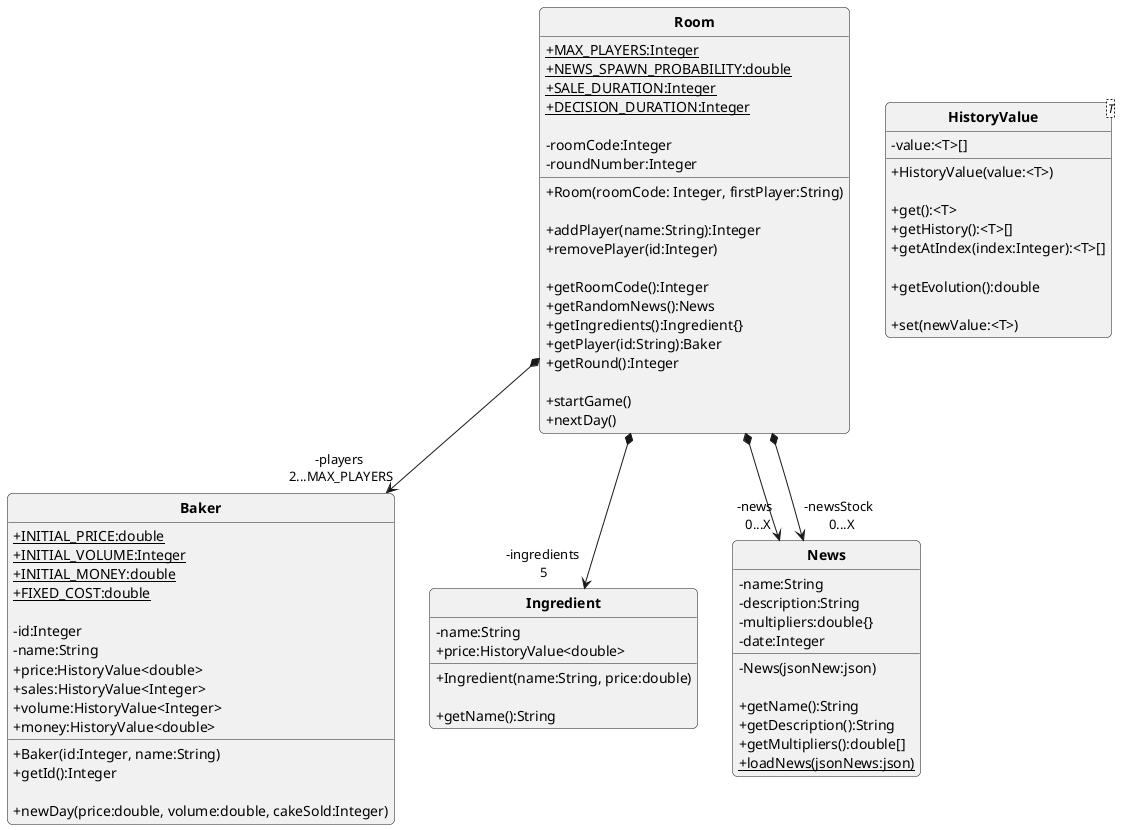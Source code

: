 @startuml
'https://plantuml.com/class-diagram

skinparam style strictuml
skinparam classAttributeIconSize 0
skinparam classFontStyle Bold
skinparam roundcorner 10
hide enum methods

class Room {

    + {static}MAX_PLAYERS:Integer
    + {static}NEWS_SPAWN_PROBABILITY:double
    + {static}SALE_DURATION:Integer
    + {static}DECISION_DURATION:Integer
    
    - roomCode:Integer
    - roundNumber:Integer
    + Room(roomCode: Integer, firstPlayer:String)

    + addPlayer(name:String):Integer
    + removePlayer(id:Integer)

    + getRoomCode():Integer
    + getRandomNews():News
    + getIngredients():Ingredient{}
    + getPlayer(id:String):Baker
    + getRound():Integer

    + startGame()
    + nextDay()

}

Room *--> "-players \n2...MAX_PLAYERS" Baker
Room *--> "-ingredients \n5" Ingredient
Room *--> "-news \n 0...X" News
Room *--> "-newsStock \n 0...X" News

class Baker {

    + {static}INITIAL_PRICE:double
    + {static}INITIAL_VOLUME:Integer
    + {static}INITIAL_MONEY:double
    + {static}FIXED_COST:double
    
    - id:Integer
    - name:String
    + price:HistoryValue<double>
    + sales:HistoryValue<Integer>
    + volume:HistoryValue<Integer>
    + money:HistoryValue<double>

    + Baker(id:Integer, name:String)
    + getId():Integer

    + newDay(price:double, volume:double, cakeSold:Integer)

}

class Ingredient {

    - name:String
    + price:HistoryValue<double>

    + Ingredient(name:String, price:double)

    + getName():String
}

class News {
    - name:String
    - description:String
    - multipliers:double{}
    - date:Integer

    - News(jsonNew:json)
    
    + getName():String
    + getDescription():String
    + getMultipliers():double[]
    + {static}loadNews(jsonNews:json)
}

class HistoryValue<T> {

    - value:<T>[]

    + HistoryValue(value:<T>)

    + get():<T>
    + getHistory():<T>[]
    + getAtIndex(index:Integer):<T>[]

    + getEvolution():double

    + set(newValue:<T>)

}

@enduml
